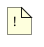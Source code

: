 @startuml 

'!include https://raw.githubusercontent.com/nhsx/dt-public/main/CWT/Process/patient-pathway.puml

note as n15
  !%dirpath()
endnote

@enduml
